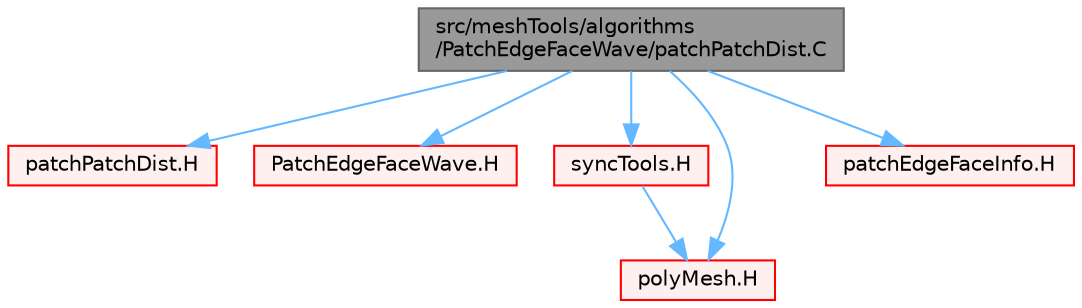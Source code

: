 digraph "src/meshTools/algorithms/PatchEdgeFaceWave/patchPatchDist.C"
{
 // LATEX_PDF_SIZE
  bgcolor="transparent";
  edge [fontname=Helvetica,fontsize=10,labelfontname=Helvetica,labelfontsize=10];
  node [fontname=Helvetica,fontsize=10,shape=box,height=0.2,width=0.4];
  Node1 [id="Node000001",label="src/meshTools/algorithms\l/PatchEdgeFaceWave/patchPatchDist.C",height=0.2,width=0.4,color="gray40", fillcolor="grey60", style="filled", fontcolor="black",tooltip=" "];
  Node1 -> Node2 [id="edge1_Node000001_Node000002",color="steelblue1",style="solid",tooltip=" "];
  Node2 [id="Node000002",label="patchPatchDist.H",height=0.2,width=0.4,color="red", fillcolor="#FFF0F0", style="filled",URL="$patchPatchDist_8H.html",tooltip=" "];
  Node1 -> Node161 [id="edge2_Node000001_Node000161",color="steelblue1",style="solid",tooltip=" "];
  Node161 [id="Node000161",label="PatchEdgeFaceWave.H",height=0.2,width=0.4,color="red", fillcolor="#FFF0F0", style="filled",URL="$PatchEdgeFaceWave_8H.html",tooltip=" "];
  Node1 -> Node221 [id="edge3_Node000001_Node000221",color="steelblue1",style="solid",tooltip=" "];
  Node221 [id="Node000221",label="syncTools.H",height=0.2,width=0.4,color="red", fillcolor="#FFF0F0", style="filled",URL="$syncTools_8H.html",tooltip=" "];
  Node221 -> Node224 [id="edge4_Node000221_Node000224",color="steelblue1",style="solid",tooltip=" "];
  Node224 [id="Node000224",label="polyMesh.H",height=0.2,width=0.4,color="red", fillcolor="#FFF0F0", style="filled",URL="$polyMesh_8H.html",tooltip=" "];
  Node1 -> Node224 [id="edge5_Node000001_Node000224",color="steelblue1",style="solid",tooltip=" "];
  Node1 -> Node296 [id="edge6_Node000001_Node000296",color="steelblue1",style="solid",tooltip=" "];
  Node296 [id="Node000296",label="patchEdgeFaceInfo.H",height=0.2,width=0.4,color="red", fillcolor="#FFF0F0", style="filled",URL="$patchEdgeFaceInfo_8H.html",tooltip=" "];
}
